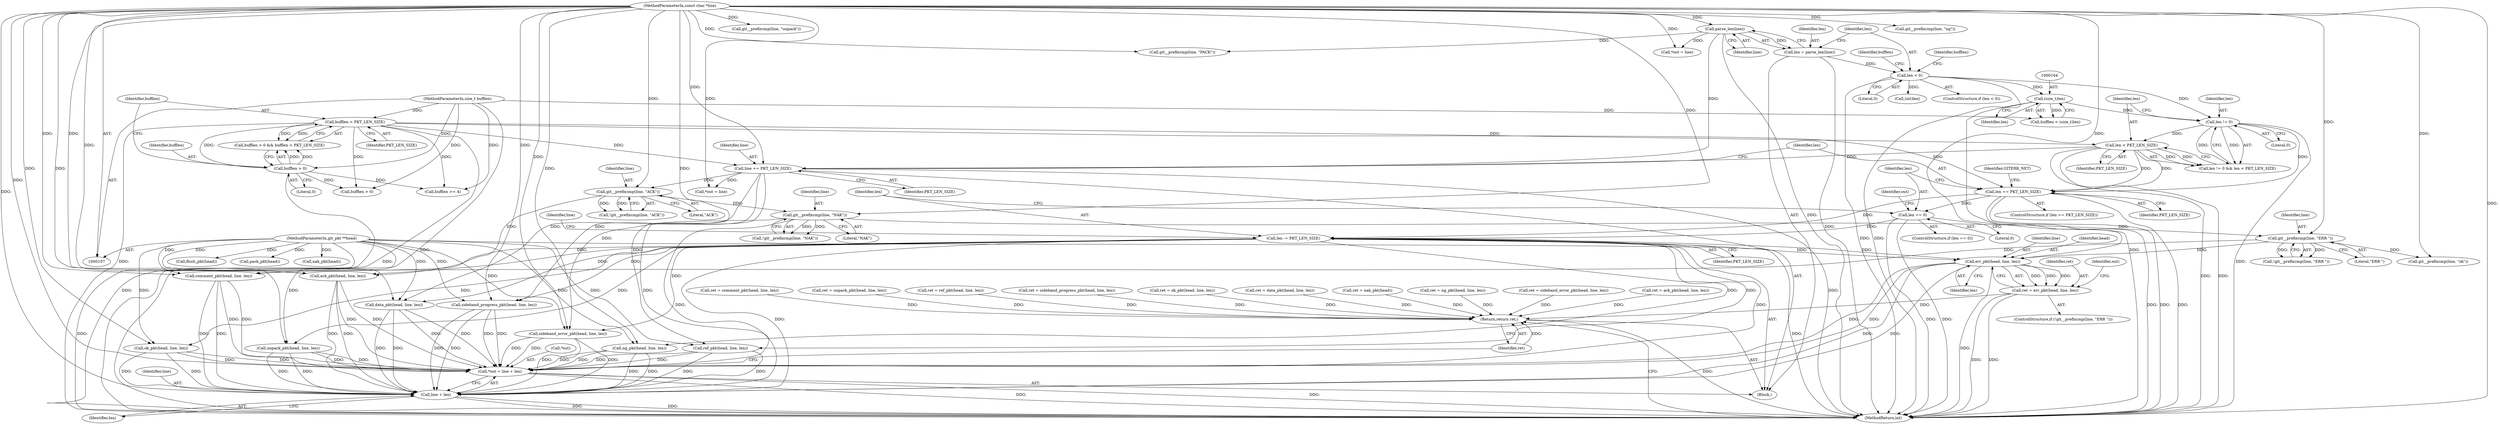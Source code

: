 digraph "0_libgit2_2fdef641fd0dd2828bd948234ae86de75221a11a@pointer" {
"1000271" [label="(Call,err_pkt(head, line, len))"];
"1000108" [label="(MethodParameterIn,git_pkt **head)"];
"1000266" [label="(Call,git__prefixcmp(line, \"ERR \"))"];
"1000256" [label="(Call,git__prefixcmp(line, \"NAK\"))"];
"1000244" [label="(Call,git__prefixcmp(line, \"ACK\"))"];
"1000178" [label="(Call,line += PKT_LEN_SIZE)"];
"1000120" [label="(Call,bufflen < PKT_LEN_SIZE)"];
"1000117" [label="(Call,bufflen > 0)"];
"1000111" [label="(MethodParameterIn,size_t bufflen)"];
"1000173" [label="(Call,len < PKT_LEN_SIZE)"];
"1000170" [label="(Call,len != 0)"];
"1000130" [label="(Call,len < 0)"];
"1000125" [label="(Call,len = parse_len(line))"];
"1000127" [label="(Call,parse_len(line))"];
"1000109" [label="(MethodParameterIn,const char *line)"];
"1000163" [label="(Call,(size_t)len)"];
"1000203" [label="(Call,len -= PKT_LEN_SIZE)"];
"1000182" [label="(Call,len == PKT_LEN_SIZE)"];
"1000192" [label="(Call,len == 0)"];
"1000269" [label="(Call,ret = err_pkt(head, line, len))"];
"1000336" [label="(Return,return ret;)"];
"1000330" [label="(Call,*out = line + len)"];
"1000333" [label="(Call,line + len)"];
"1000150" [label="(Call,pack_pkt(head))"];
"1000175" [label="(Identifier,PKT_LEN_SIZE)"];
"1000180" [label="(Identifier,PKT_LEN_SIZE)"];
"1000161" [label="(Call,bufflen < (size_t)len)"];
"1000295" [label="(Call,ok_pkt(head, line, len))"];
"1000305" [label="(Call,ret = ng_pkt(head, line, len))"];
"1000119" [label="(Literal,0)"];
"1000169" [label="(Call,len != 0 && len < PKT_LEN_SIZE)"];
"1000159" [label="(Identifier,bufflen)"];
"1000191" [label="(ControlStructure,if (len == 0))"];
"1000235" [label="(Call,ret = sideband_error_pkt(head, line, len))"];
"1000247" [label="(Call,ret = ack_pkt(head, line, len))"];
"1000183" [label="(Identifier,len)"];
"1000246" [label="(Literal,\"ACK\")"];
"1000140" [label="(Call,git__prefixcmp(line, \"PACK\"))"];
"1000194" [label="(Literal,0)"];
"1000120" [label="(Call,bufflen < PKT_LEN_SIZE)"];
"1000213" [label="(Call,data_pkt(head, line, len))"];
"1000274" [label="(Identifier,len)"];
"1000256" [label="(Call,git__prefixcmp(line, \"NAK\"))"];
"1000112" [label="(Block,)"];
"1000203" [label="(Call,len -= PKT_LEN_SIZE)"];
"1000281" [label="(Call,ret = comment_pkt(head, line, len))"];
"1000273" [label="(Identifier,line)"];
"1000269" [label="(Call,ret = err_pkt(head, line, len))"];
"1000209" [label="(Identifier,line)"];
"1000196" [label="(Call,*out = line)"];
"1000187" [label="(Identifier,GITERR_NET)"];
"1000336" [label="(Return,return ret;)"];
"1000127" [label="(Call,parse_len(line))"];
"1000261" [label="(Call,nak_pkt(head))"];
"1000326" [label="(Call,ref_pkt(head, line, len))"];
"1000122" [label="(Identifier,PKT_LEN_SIZE)"];
"1000331" [label="(Call,*out)"];
"1000333" [label="(Call,line + len)"];
"1000181" [label="(ControlStructure,if (len == PKT_LEN_SIZE))"];
"1000270" [label="(Identifier,ret)"];
"1000334" [label="(Identifier,line)"];
"1000128" [label="(Identifier,line)"];
"1000136" [label="(Call,bufflen >= 4)"];
"1000121" [label="(Identifier,bufflen)"];
"1000267" [label="(Identifier,line)"];
"1000131" [label="(Identifier,len)"];
"1000258" [label="(Literal,\"NAK\")"];
"1000111" [label="(MethodParameterIn,size_t bufflen)"];
"1000317" [label="(Call,ret = unpack_pkt(head, line, len))"];
"1000165" [label="(Identifier,len)"];
"1000198" [label="(Identifier,out)"];
"1000337" [label="(Identifier,ret)"];
"1000145" [label="(Call,*out = line)"];
"1000265" [label="(Call,!git__prefixcmp(line, \"ERR \"))"];
"1000126" [label="(Identifier,len)"];
"1000332" [label="(Identifier,out)"];
"1000283" [label="(Call,comment_pkt(head, line, len))"];
"1000324" [label="(Call,ret = ref_pkt(head, line, len))"];
"1000314" [label="(Call,git__prefixcmp(line, \"unpack\"))"];
"1000172" [label="(Literal,0)"];
"1000109" [label="(MethodParameterIn,const char *line)"];
"1000116" [label="(Call,bufflen > 0 && bufflen < PKT_LEN_SIZE)"];
"1000307" [label="(Call,ng_pkt(head, line, len))"];
"1000244" [label="(Call,git__prefixcmp(line, \"ACK\"))"];
"1000130" [label="(Call,len < 0)"];
"1000271" [label="(Call,err_pkt(head, line, len))"];
"1000204" [label="(Identifier,len)"];
"1000245" [label="(Identifier,line)"];
"1000125" [label="(Call,len = parse_len(line))"];
"1000335" [label="(Identifier,len)"];
"1000182" [label="(Call,len == PKT_LEN_SIZE)"];
"1000223" [label="(Call,ret = sideband_progress_pkt(head, line, len))"];
"1000173" [label="(Call,len < PKT_LEN_SIZE)"];
"1000192" [label="(Call,len == 0)"];
"1000272" [label="(Identifier,head)"];
"1000330" [label="(Call,*out = line + len)"];
"1000237" [label="(Call,sideband_error_pkt(head, line, len))"];
"1000158" [label="(Call,bufflen > 0)"];
"1000293" [label="(Call,ret = ok_pkt(head, line, len))"];
"1000338" [label="(MethodReturn,int)"];
"1000201" [label="(Call,flush_pkt(head))"];
"1000211" [label="(Call,ret = data_pkt(head, line, len))"];
"1000132" [label="(Literal,0)"];
"1000117" [label="(Call,bufflen > 0)"];
"1000249" [label="(Call,ack_pkt(head, line, len))"];
"1000118" [label="(Identifier,bufflen)"];
"1000266" [label="(Call,git__prefixcmp(line, \"ERR \"))"];
"1000205" [label="(Identifier,PKT_LEN_SIZE)"];
"1000184" [label="(Identifier,PKT_LEN_SIZE)"];
"1000153" [label="(Call,(int)len)"];
"1000319" [label="(Call,unpack_pkt(head, line, len))"];
"1000174" [label="(Identifier,len)"];
"1000243" [label="(Call,!git__prefixcmp(line, \"ACK\"))"];
"1000171" [label="(Identifier,len)"];
"1000137" [label="(Identifier,bufflen)"];
"1000193" [label="(Identifier,len)"];
"1000257" [label="(Identifier,line)"];
"1000225" [label="(Call,sideband_progress_pkt(head, line, len))"];
"1000179" [label="(Identifier,line)"];
"1000302" [label="(Call,git__prefixcmp(line, \"ng\"))"];
"1000170" [label="(Call,len != 0)"];
"1000178" [label="(Call,line += PKT_LEN_SIZE)"];
"1000264" [label="(ControlStructure,if (!git__prefixcmp(line, \"ERR \")))"];
"1000108" [label="(MethodParameterIn,git_pkt **head)"];
"1000129" [label="(ControlStructure,if (len < 0))"];
"1000290" [label="(Call,git__prefixcmp(line, \"ok\"))"];
"1000259" [label="(Call,ret = nak_pkt(head))"];
"1000268" [label="(Literal,\"ERR \")"];
"1000163" [label="(Call,(size_t)len)"];
"1000255" [label="(Call,!git__prefixcmp(line, \"NAK\"))"];
"1000271" -> "1000269"  [label="AST: "];
"1000271" -> "1000274"  [label="CFG: "];
"1000272" -> "1000271"  [label="AST: "];
"1000273" -> "1000271"  [label="AST: "];
"1000274" -> "1000271"  [label="AST: "];
"1000269" -> "1000271"  [label="CFG: "];
"1000271" -> "1000338"  [label="DDG: "];
"1000271" -> "1000269"  [label="DDG: "];
"1000271" -> "1000269"  [label="DDG: "];
"1000271" -> "1000269"  [label="DDG: "];
"1000108" -> "1000271"  [label="DDG: "];
"1000266" -> "1000271"  [label="DDG: "];
"1000109" -> "1000271"  [label="DDG: "];
"1000203" -> "1000271"  [label="DDG: "];
"1000271" -> "1000330"  [label="DDG: "];
"1000271" -> "1000330"  [label="DDG: "];
"1000271" -> "1000333"  [label="DDG: "];
"1000271" -> "1000333"  [label="DDG: "];
"1000108" -> "1000107"  [label="AST: "];
"1000108" -> "1000338"  [label="DDG: "];
"1000108" -> "1000150"  [label="DDG: "];
"1000108" -> "1000201"  [label="DDG: "];
"1000108" -> "1000213"  [label="DDG: "];
"1000108" -> "1000225"  [label="DDG: "];
"1000108" -> "1000237"  [label="DDG: "];
"1000108" -> "1000249"  [label="DDG: "];
"1000108" -> "1000261"  [label="DDG: "];
"1000108" -> "1000283"  [label="DDG: "];
"1000108" -> "1000295"  [label="DDG: "];
"1000108" -> "1000307"  [label="DDG: "];
"1000108" -> "1000319"  [label="DDG: "];
"1000108" -> "1000326"  [label="DDG: "];
"1000266" -> "1000265"  [label="AST: "];
"1000266" -> "1000268"  [label="CFG: "];
"1000267" -> "1000266"  [label="AST: "];
"1000268" -> "1000266"  [label="AST: "];
"1000265" -> "1000266"  [label="CFG: "];
"1000266" -> "1000265"  [label="DDG: "];
"1000266" -> "1000265"  [label="DDG: "];
"1000256" -> "1000266"  [label="DDG: "];
"1000109" -> "1000266"  [label="DDG: "];
"1000266" -> "1000283"  [label="DDG: "];
"1000266" -> "1000290"  [label="DDG: "];
"1000256" -> "1000255"  [label="AST: "];
"1000256" -> "1000258"  [label="CFG: "];
"1000257" -> "1000256"  [label="AST: "];
"1000258" -> "1000256"  [label="AST: "];
"1000255" -> "1000256"  [label="CFG: "];
"1000256" -> "1000255"  [label="DDG: "];
"1000256" -> "1000255"  [label="DDG: "];
"1000244" -> "1000256"  [label="DDG: "];
"1000109" -> "1000256"  [label="DDG: "];
"1000256" -> "1000330"  [label="DDG: "];
"1000256" -> "1000333"  [label="DDG: "];
"1000244" -> "1000243"  [label="AST: "];
"1000244" -> "1000246"  [label="CFG: "];
"1000245" -> "1000244"  [label="AST: "];
"1000246" -> "1000244"  [label="AST: "];
"1000243" -> "1000244"  [label="CFG: "];
"1000244" -> "1000243"  [label="DDG: "];
"1000244" -> "1000243"  [label="DDG: "];
"1000178" -> "1000244"  [label="DDG: "];
"1000109" -> "1000244"  [label="DDG: "];
"1000244" -> "1000249"  [label="DDG: "];
"1000178" -> "1000112"  [label="AST: "];
"1000178" -> "1000180"  [label="CFG: "];
"1000179" -> "1000178"  [label="AST: "];
"1000180" -> "1000178"  [label="AST: "];
"1000183" -> "1000178"  [label="CFG: "];
"1000178" -> "1000338"  [label="DDG: "];
"1000120" -> "1000178"  [label="DDG: "];
"1000173" -> "1000178"  [label="DDG: "];
"1000127" -> "1000178"  [label="DDG: "];
"1000109" -> "1000178"  [label="DDG: "];
"1000178" -> "1000196"  [label="DDG: "];
"1000178" -> "1000213"  [label="DDG: "];
"1000178" -> "1000225"  [label="DDG: "];
"1000178" -> "1000237"  [label="DDG: "];
"1000120" -> "1000116"  [label="AST: "];
"1000120" -> "1000122"  [label="CFG: "];
"1000121" -> "1000120"  [label="AST: "];
"1000122" -> "1000120"  [label="AST: "];
"1000116" -> "1000120"  [label="CFG: "];
"1000120" -> "1000338"  [label="DDG: "];
"1000120" -> "1000338"  [label="DDG: "];
"1000120" -> "1000116"  [label="DDG: "];
"1000120" -> "1000116"  [label="DDG: "];
"1000117" -> "1000120"  [label="DDG: "];
"1000111" -> "1000120"  [label="DDG: "];
"1000120" -> "1000136"  [label="DDG: "];
"1000120" -> "1000158"  [label="DDG: "];
"1000120" -> "1000173"  [label="DDG: "];
"1000120" -> "1000182"  [label="DDG: "];
"1000117" -> "1000116"  [label="AST: "];
"1000117" -> "1000119"  [label="CFG: "];
"1000118" -> "1000117"  [label="AST: "];
"1000119" -> "1000117"  [label="AST: "];
"1000121" -> "1000117"  [label="CFG: "];
"1000116" -> "1000117"  [label="CFG: "];
"1000117" -> "1000338"  [label="DDG: "];
"1000117" -> "1000116"  [label="DDG: "];
"1000117" -> "1000116"  [label="DDG: "];
"1000111" -> "1000117"  [label="DDG: "];
"1000117" -> "1000136"  [label="DDG: "];
"1000117" -> "1000158"  [label="DDG: "];
"1000111" -> "1000107"  [label="AST: "];
"1000111" -> "1000338"  [label="DDG: "];
"1000111" -> "1000136"  [label="DDG: "];
"1000111" -> "1000158"  [label="DDG: "];
"1000111" -> "1000161"  [label="DDG: "];
"1000173" -> "1000169"  [label="AST: "];
"1000173" -> "1000175"  [label="CFG: "];
"1000174" -> "1000173"  [label="AST: "];
"1000175" -> "1000173"  [label="AST: "];
"1000169" -> "1000173"  [label="CFG: "];
"1000173" -> "1000338"  [label="DDG: "];
"1000173" -> "1000338"  [label="DDG: "];
"1000173" -> "1000169"  [label="DDG: "];
"1000173" -> "1000169"  [label="DDG: "];
"1000170" -> "1000173"  [label="DDG: "];
"1000173" -> "1000182"  [label="DDG: "];
"1000173" -> "1000182"  [label="DDG: "];
"1000170" -> "1000169"  [label="AST: "];
"1000170" -> "1000172"  [label="CFG: "];
"1000171" -> "1000170"  [label="AST: "];
"1000172" -> "1000170"  [label="AST: "];
"1000174" -> "1000170"  [label="CFG: "];
"1000169" -> "1000170"  [label="CFG: "];
"1000170" -> "1000338"  [label="DDG: "];
"1000170" -> "1000169"  [label="DDG: "];
"1000170" -> "1000169"  [label="DDG: "];
"1000130" -> "1000170"  [label="DDG: "];
"1000163" -> "1000170"  [label="DDG: "];
"1000170" -> "1000182"  [label="DDG: "];
"1000130" -> "1000129"  [label="AST: "];
"1000130" -> "1000132"  [label="CFG: "];
"1000131" -> "1000130"  [label="AST: "];
"1000132" -> "1000130"  [label="AST: "];
"1000137" -> "1000130"  [label="CFG: "];
"1000159" -> "1000130"  [label="CFG: "];
"1000130" -> "1000338"  [label="DDG: "];
"1000130" -> "1000338"  [label="DDG: "];
"1000125" -> "1000130"  [label="DDG: "];
"1000130" -> "1000153"  [label="DDG: "];
"1000130" -> "1000163"  [label="DDG: "];
"1000125" -> "1000112"  [label="AST: "];
"1000125" -> "1000127"  [label="CFG: "];
"1000126" -> "1000125"  [label="AST: "];
"1000127" -> "1000125"  [label="AST: "];
"1000131" -> "1000125"  [label="CFG: "];
"1000125" -> "1000338"  [label="DDG: "];
"1000127" -> "1000125"  [label="DDG: "];
"1000127" -> "1000128"  [label="CFG: "];
"1000128" -> "1000127"  [label="AST: "];
"1000127" -> "1000338"  [label="DDG: "];
"1000109" -> "1000127"  [label="DDG: "];
"1000127" -> "1000140"  [label="DDG: "];
"1000127" -> "1000145"  [label="DDG: "];
"1000109" -> "1000107"  [label="AST: "];
"1000109" -> "1000338"  [label="DDG: "];
"1000109" -> "1000140"  [label="DDG: "];
"1000109" -> "1000145"  [label="DDG: "];
"1000109" -> "1000196"  [label="DDG: "];
"1000109" -> "1000213"  [label="DDG: "];
"1000109" -> "1000225"  [label="DDG: "];
"1000109" -> "1000237"  [label="DDG: "];
"1000109" -> "1000249"  [label="DDG: "];
"1000109" -> "1000283"  [label="DDG: "];
"1000109" -> "1000290"  [label="DDG: "];
"1000109" -> "1000295"  [label="DDG: "];
"1000109" -> "1000302"  [label="DDG: "];
"1000109" -> "1000307"  [label="DDG: "];
"1000109" -> "1000314"  [label="DDG: "];
"1000109" -> "1000319"  [label="DDG: "];
"1000109" -> "1000326"  [label="DDG: "];
"1000109" -> "1000330"  [label="DDG: "];
"1000109" -> "1000333"  [label="DDG: "];
"1000163" -> "1000161"  [label="AST: "];
"1000163" -> "1000165"  [label="CFG: "];
"1000164" -> "1000163"  [label="AST: "];
"1000165" -> "1000163"  [label="AST: "];
"1000161" -> "1000163"  [label="CFG: "];
"1000163" -> "1000338"  [label="DDG: "];
"1000163" -> "1000161"  [label="DDG: "];
"1000203" -> "1000112"  [label="AST: "];
"1000203" -> "1000205"  [label="CFG: "];
"1000204" -> "1000203"  [label="AST: "];
"1000205" -> "1000203"  [label="AST: "];
"1000209" -> "1000203"  [label="CFG: "];
"1000203" -> "1000338"  [label="DDG: "];
"1000182" -> "1000203"  [label="DDG: "];
"1000192" -> "1000203"  [label="DDG: "];
"1000203" -> "1000213"  [label="DDG: "];
"1000203" -> "1000225"  [label="DDG: "];
"1000203" -> "1000237"  [label="DDG: "];
"1000203" -> "1000249"  [label="DDG: "];
"1000203" -> "1000283"  [label="DDG: "];
"1000203" -> "1000295"  [label="DDG: "];
"1000203" -> "1000307"  [label="DDG: "];
"1000203" -> "1000319"  [label="DDG: "];
"1000203" -> "1000326"  [label="DDG: "];
"1000203" -> "1000330"  [label="DDG: "];
"1000203" -> "1000333"  [label="DDG: "];
"1000182" -> "1000181"  [label="AST: "];
"1000182" -> "1000184"  [label="CFG: "];
"1000183" -> "1000182"  [label="AST: "];
"1000184" -> "1000182"  [label="AST: "];
"1000187" -> "1000182"  [label="CFG: "];
"1000193" -> "1000182"  [label="CFG: "];
"1000182" -> "1000338"  [label="DDG: "];
"1000182" -> "1000338"  [label="DDG: "];
"1000182" -> "1000338"  [label="DDG: "];
"1000182" -> "1000192"  [label="DDG: "];
"1000192" -> "1000191"  [label="AST: "];
"1000192" -> "1000194"  [label="CFG: "];
"1000193" -> "1000192"  [label="AST: "];
"1000194" -> "1000192"  [label="AST: "];
"1000198" -> "1000192"  [label="CFG: "];
"1000204" -> "1000192"  [label="CFG: "];
"1000192" -> "1000338"  [label="DDG: "];
"1000192" -> "1000338"  [label="DDG: "];
"1000269" -> "1000264"  [label="AST: "];
"1000270" -> "1000269"  [label="AST: "];
"1000332" -> "1000269"  [label="CFG: "];
"1000269" -> "1000338"  [label="DDG: "];
"1000269" -> "1000338"  [label="DDG: "];
"1000269" -> "1000336"  [label="DDG: "];
"1000336" -> "1000112"  [label="AST: "];
"1000336" -> "1000337"  [label="CFG: "];
"1000337" -> "1000336"  [label="AST: "];
"1000338" -> "1000336"  [label="CFG: "];
"1000336" -> "1000338"  [label="DDG: "];
"1000337" -> "1000336"  [label="DDG: "];
"1000247" -> "1000336"  [label="DDG: "];
"1000259" -> "1000336"  [label="DDG: "];
"1000281" -> "1000336"  [label="DDG: "];
"1000317" -> "1000336"  [label="DDG: "];
"1000305" -> "1000336"  [label="DDG: "];
"1000211" -> "1000336"  [label="DDG: "];
"1000324" -> "1000336"  [label="DDG: "];
"1000223" -> "1000336"  [label="DDG: "];
"1000293" -> "1000336"  [label="DDG: "];
"1000235" -> "1000336"  [label="DDG: "];
"1000330" -> "1000112"  [label="AST: "];
"1000330" -> "1000333"  [label="CFG: "];
"1000331" -> "1000330"  [label="AST: "];
"1000333" -> "1000330"  [label="AST: "];
"1000337" -> "1000330"  [label="CFG: "];
"1000330" -> "1000338"  [label="DDG: "];
"1000330" -> "1000338"  [label="DDG: "];
"1000307" -> "1000330"  [label="DDG: "];
"1000307" -> "1000330"  [label="DDG: "];
"1000283" -> "1000330"  [label="DDG: "];
"1000283" -> "1000330"  [label="DDG: "];
"1000237" -> "1000330"  [label="DDG: "];
"1000237" -> "1000330"  [label="DDG: "];
"1000326" -> "1000330"  [label="DDG: "];
"1000326" -> "1000330"  [label="DDG: "];
"1000295" -> "1000330"  [label="DDG: "];
"1000295" -> "1000330"  [label="DDG: "];
"1000319" -> "1000330"  [label="DDG: "];
"1000319" -> "1000330"  [label="DDG: "];
"1000249" -> "1000330"  [label="DDG: "];
"1000249" -> "1000330"  [label="DDG: "];
"1000225" -> "1000330"  [label="DDG: "];
"1000225" -> "1000330"  [label="DDG: "];
"1000213" -> "1000330"  [label="DDG: "];
"1000213" -> "1000330"  [label="DDG: "];
"1000333" -> "1000335"  [label="CFG: "];
"1000334" -> "1000333"  [label="AST: "];
"1000335" -> "1000333"  [label="AST: "];
"1000333" -> "1000338"  [label="DDG: "];
"1000333" -> "1000338"  [label="DDG: "];
"1000307" -> "1000333"  [label="DDG: "];
"1000307" -> "1000333"  [label="DDG: "];
"1000283" -> "1000333"  [label="DDG: "];
"1000283" -> "1000333"  [label="DDG: "];
"1000237" -> "1000333"  [label="DDG: "];
"1000237" -> "1000333"  [label="DDG: "];
"1000326" -> "1000333"  [label="DDG: "];
"1000326" -> "1000333"  [label="DDG: "];
"1000295" -> "1000333"  [label="DDG: "];
"1000295" -> "1000333"  [label="DDG: "];
"1000319" -> "1000333"  [label="DDG: "];
"1000319" -> "1000333"  [label="DDG: "];
"1000249" -> "1000333"  [label="DDG: "];
"1000249" -> "1000333"  [label="DDG: "];
"1000225" -> "1000333"  [label="DDG: "];
"1000225" -> "1000333"  [label="DDG: "];
"1000213" -> "1000333"  [label="DDG: "];
"1000213" -> "1000333"  [label="DDG: "];
}
